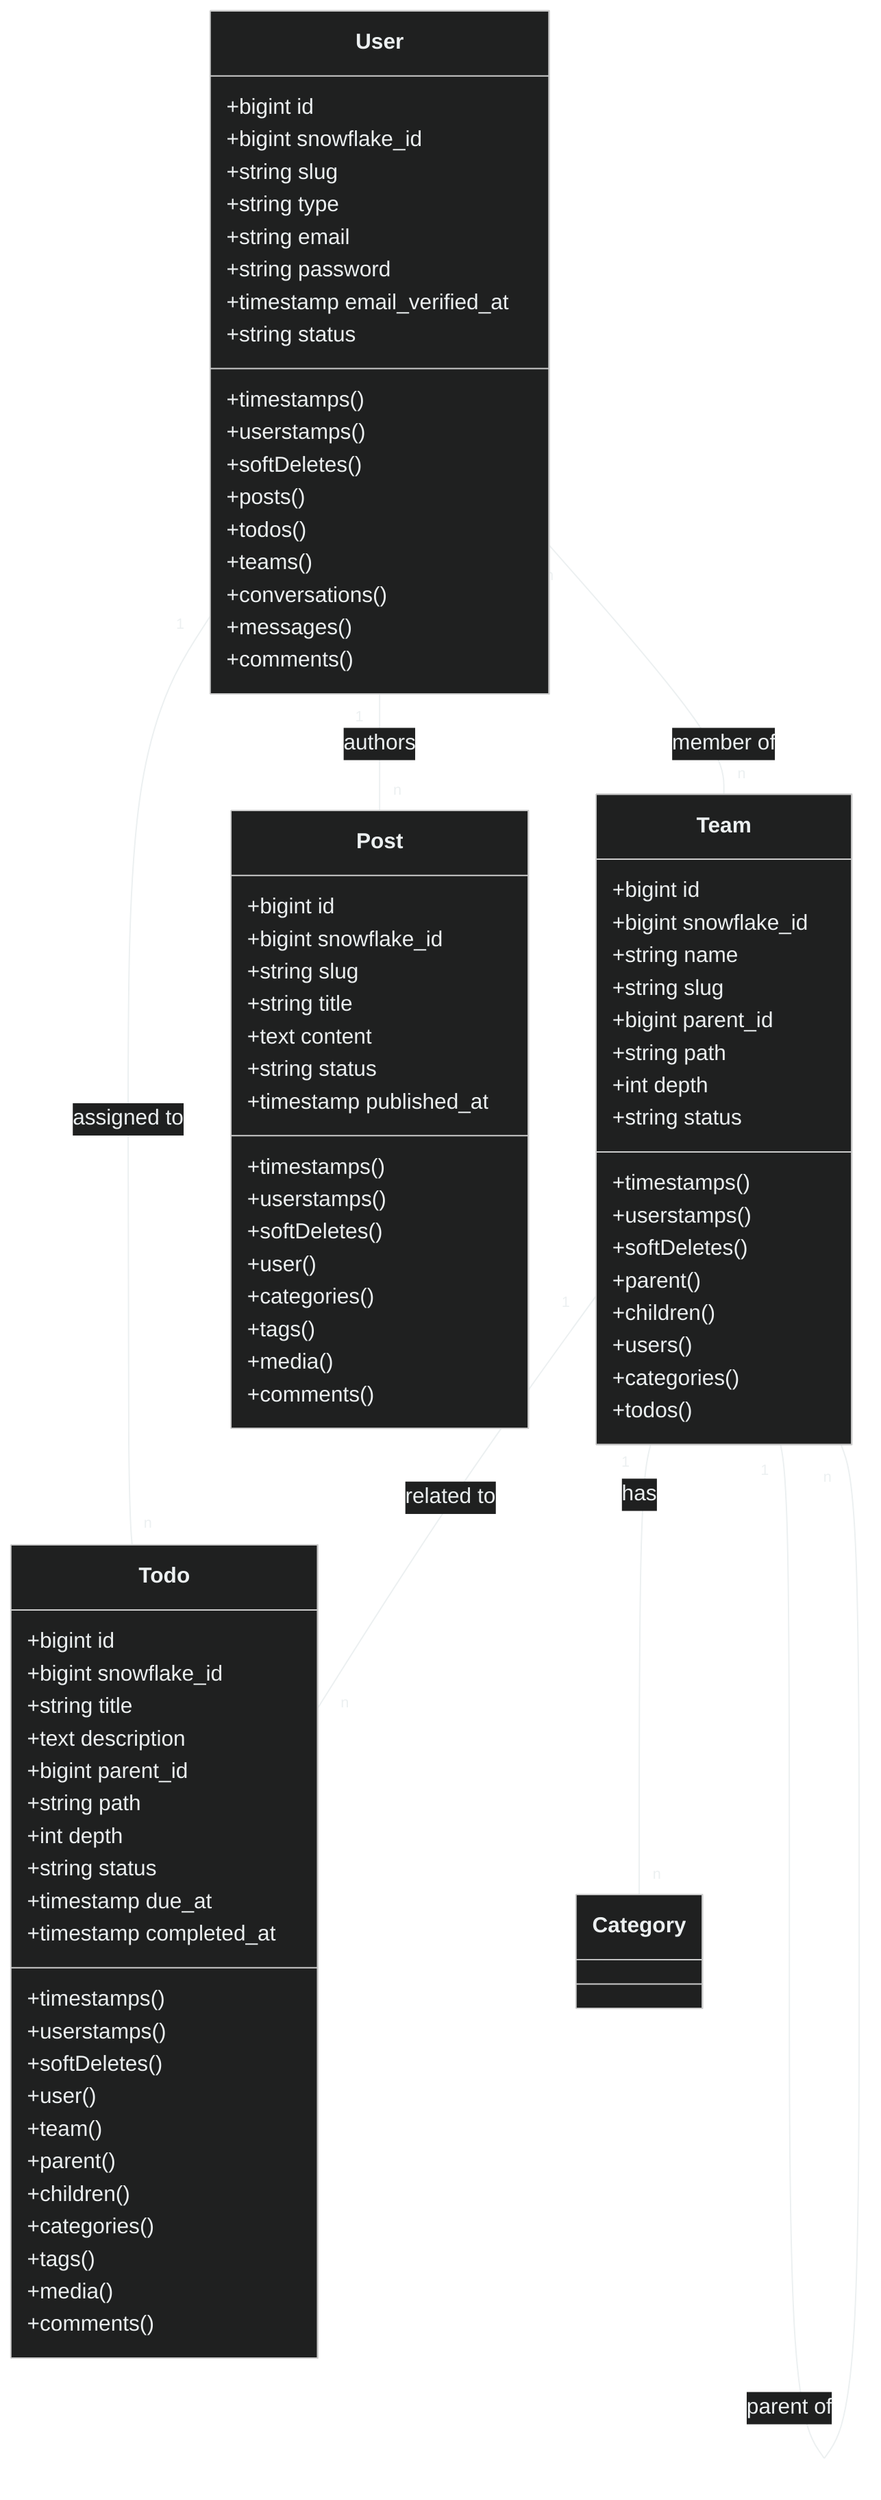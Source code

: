 %%{init: {'theme': 'dark', 'themeVariables': { 'primaryColor': '#2c3e50', 'primaryTextColor': '#ecf0f1', 'primaryBorderColor': '#7f8c8d', 'lineColor': '#ecf0f1', 'secondaryColor': '#34495e', 'tertiaryColor': '#282c34' }}}%%
classDiagram
    class User {
        +bigint id
        +bigint snowflake_id
        +string slug
        +string type
        +string email
        +string password
        +timestamp email_verified_at
        +string status
        +timestamps()
        +userstamps()
        +softDeletes()
        +posts()
        +todos()
        +teams()
        +conversations()
        +messages()
        +comments()
    }

    class Team {
        +bigint id
        +bigint snowflake_id
        +string name
        +string slug
        +bigint parent_id
        +string path
        +int depth
        +string status
        +timestamps()
        +userstamps()
        +softDeletes()
        +parent()
        +children()
        +users()
        +categories()
        +todos()
    }

    class Post {
        +bigint id
        +bigint snowflake_id
        +string slug
        +string title
        +text content
        +string status
        +timestamp published_at
        +timestamps()
        +userstamps()
        +softDeletes()
        +user()
        +categories()
        +tags()
        +media()
        +comments()
    }

    class Todo {
        +bigint id
        +bigint snowflake_id
        +string title
        +text description
        +bigint parent_id
        +string path
        +int depth
        +string status
        +timestamp due_at
        +timestamp completed_at
        +timestamps()
        +userstamps()
        +softDeletes()
        +user()
        +team()
        +parent()
        +children()
        +categories()
        +tags()
        +media()
        +comments()
    }

    User "1" -- "n" Post : authors
    User "1" -- "n" Todo : assigned to
    User "n" -- "n" Team : member of
    Team "1" -- "n" Team : parent of
    Team "1" -- "n" Category : has
    Team "1" -- "n" Todo : related to